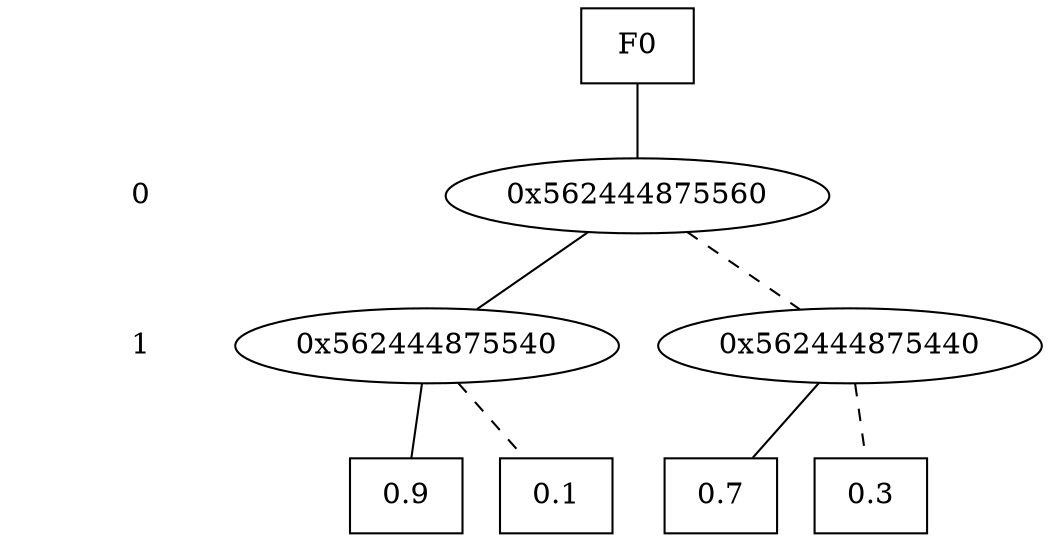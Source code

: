 digraph "DD" {
size = "7.5,10"
center = true;
edge [dir = none];
{ node [shape = plaintext];
  edge [style = invis];
  "CONST NODES" [style = invis];
" 0 " -> " 1 " -> "CONST NODES"; 
}
{ rank = same; node [shape = box]; edge [style = invis];
"F0"; }
{ rank = same; " 0 ";
"0x562444875560";
}
{ rank = same; " 1 ";
"0x562444875540";
"0x562444875440";
}
{ rank = same; "CONST NODES";
{ node [shape = box]; "0x562444875420";
"0x5624448753a0";
"0x562444875520";
"0x5624448754a0";
}
}
"F0" -> "0x562444875560" [style = solid];
"0x562444875560" -> "0x562444875540";
"0x562444875560" -> "0x562444875440" [style = dashed];
"0x562444875540" -> "0x562444875520";
"0x562444875540" -> "0x5624448754a0" [style = dashed];
"0x562444875440" -> "0x562444875420";
"0x562444875440" -> "0x5624448753a0" [style = dashed];
"0x562444875420" [label = "0.7"];
"0x5624448753a0" [label = "0.3"];
"0x562444875520" [label = "0.9"];
"0x5624448754a0" [label = "0.1"];
}
